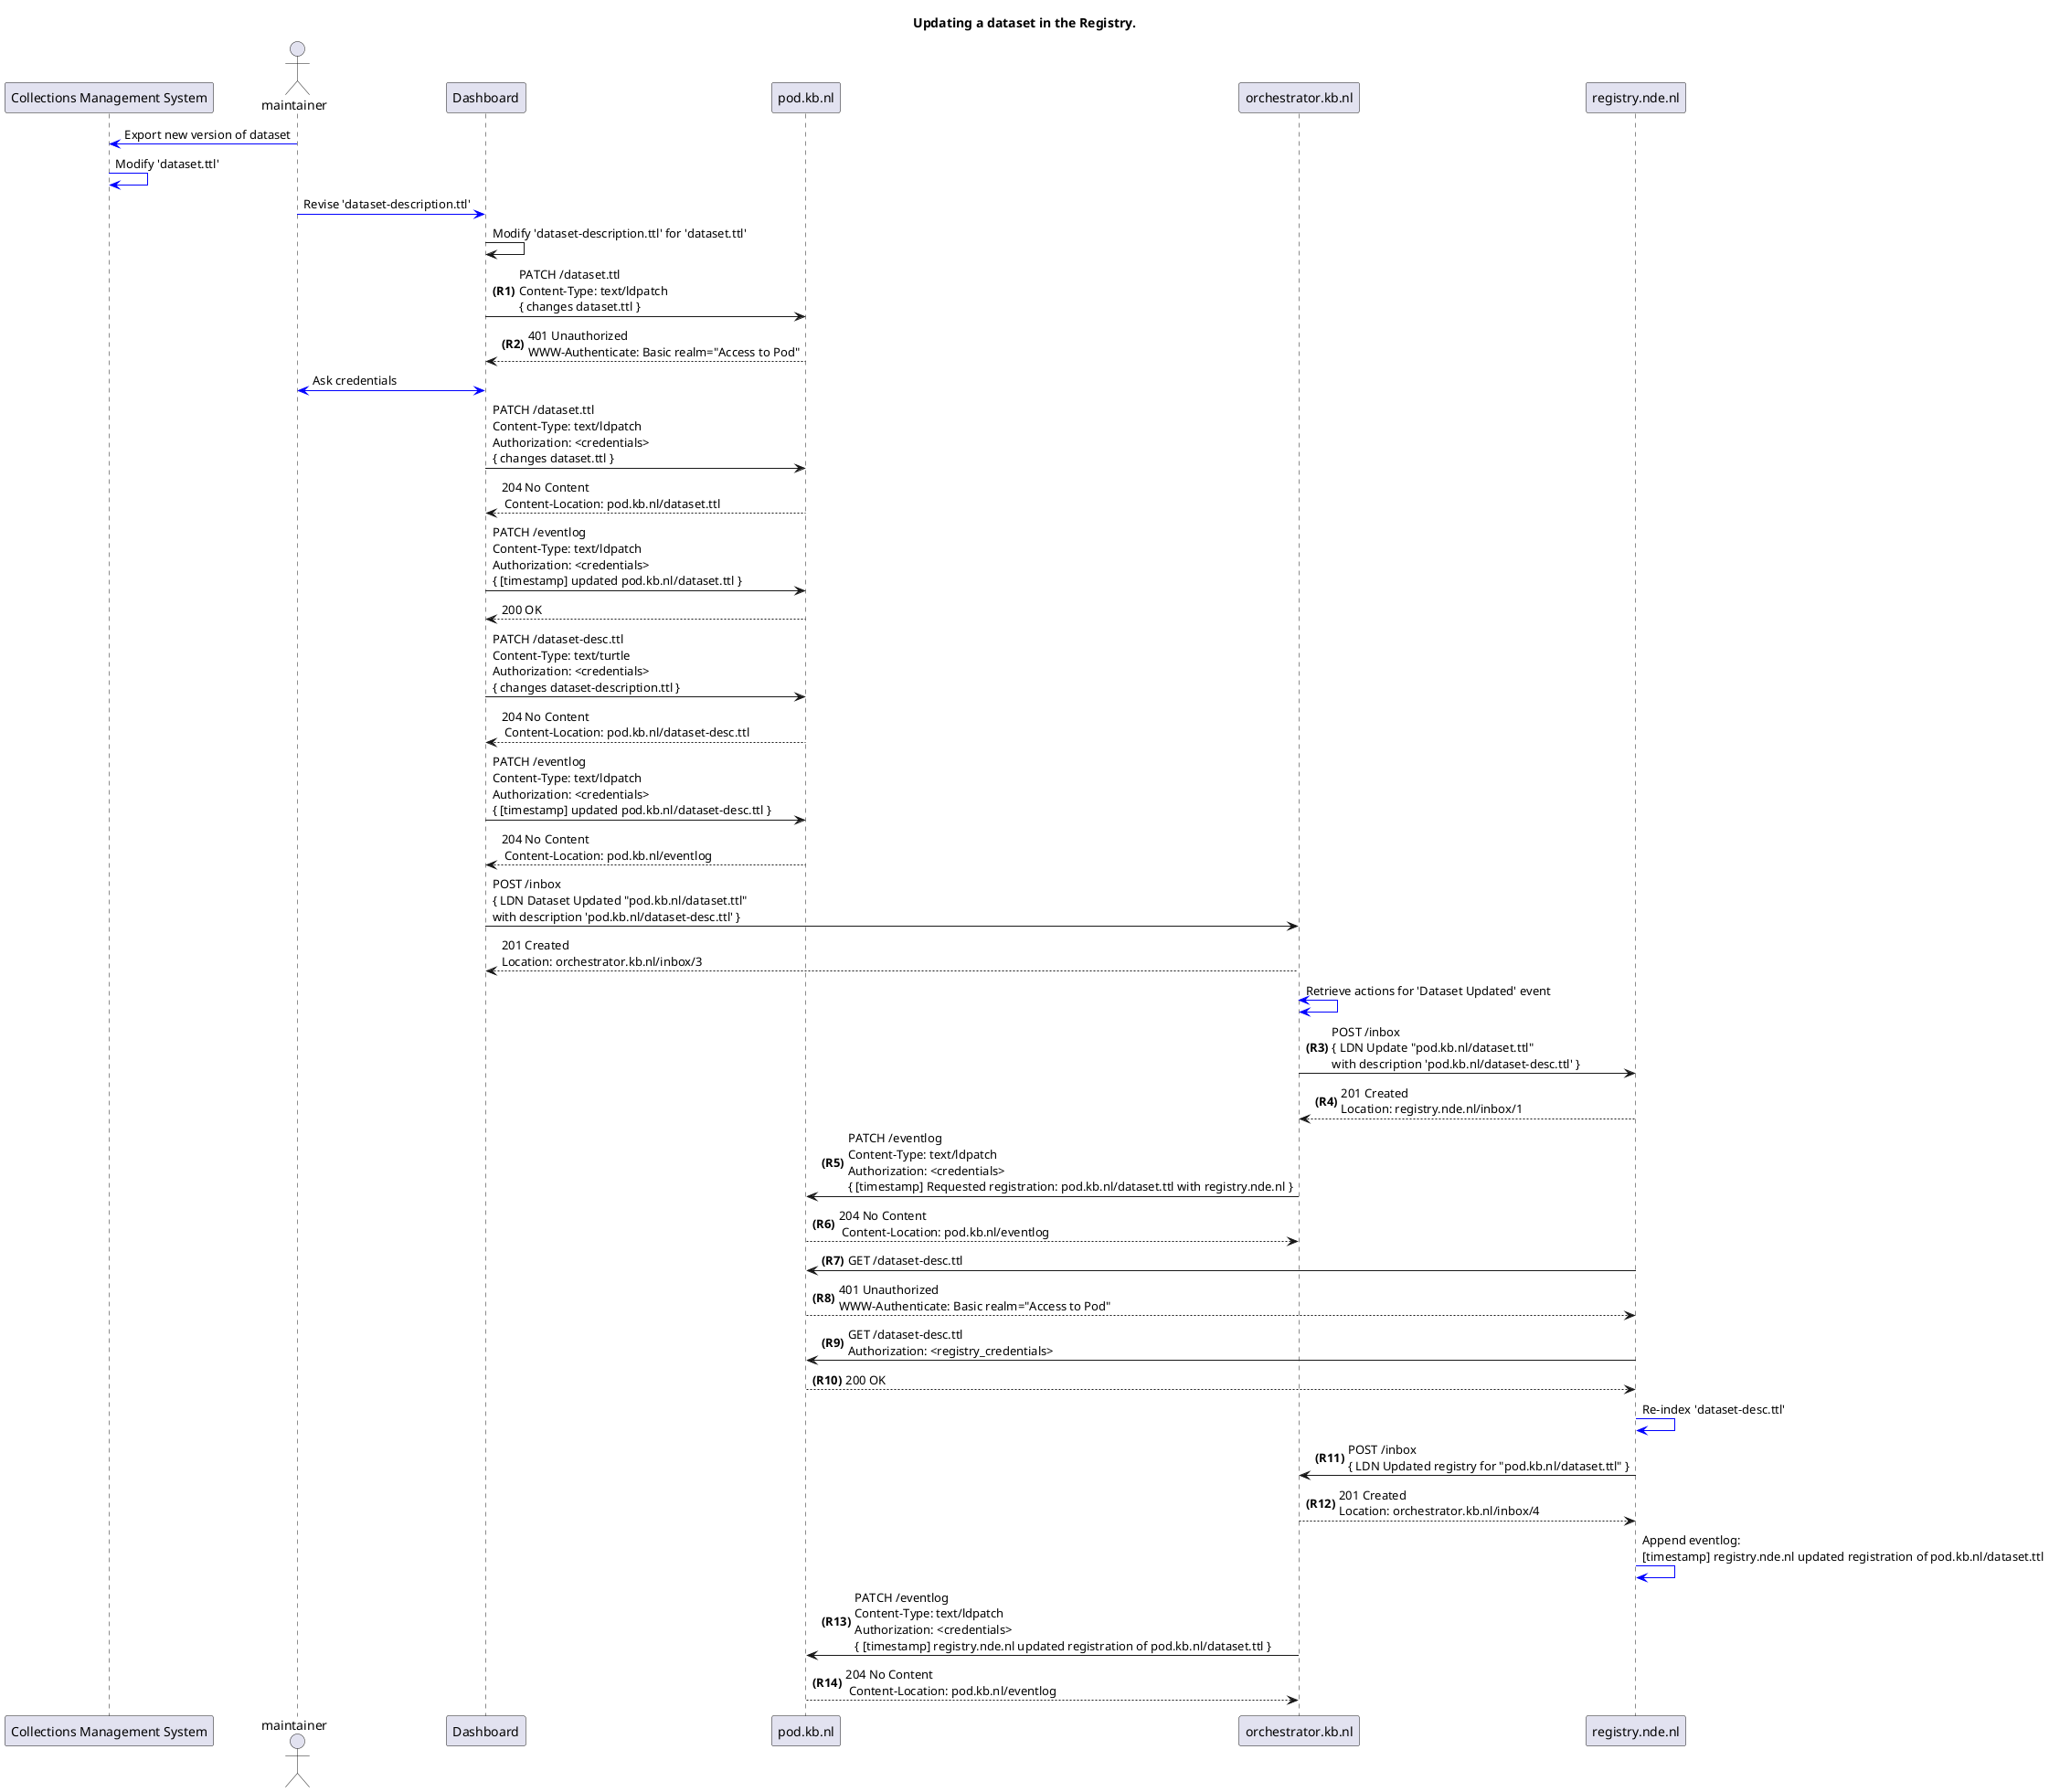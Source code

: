 @startuml

title
 Updating a dataset in the Registry.
end title


autonumber "<b>(R0)"
participant "Collections Management System" as CMS
actor maintainer as Maintainer 
participant Dashboard as D
participant pod.kb.nl as Pod
participant orchestrator.kb.nl as O
participant registry.nde.nl as R

autonumber stop
Maintainer -[#0000FF]> CMS: Export new version of dataset
CMS -[#0000FF]> CMS: Modify 'dataset.ttl'

Maintainer -[#0000FF]> D: Revise 'dataset-description.ttl'
D -> D: Modify 'dataset-description.ttl' for 'dataset.ttl'

autonumber resume
D -> Pod : PATCH /dataset.ttl\nContent-Type: text/ldpatch\n{ changes dataset.ttl }
D <-- Pod : 401 Unauthorized\nWWW-Authenticate: Basic realm="Access to Pod"
autonumber stop
D <-[#0000FF]> Maintainer : Ask credentials

D -> Pod : PATCH /dataset.ttl\nContent-Type: text/ldpatch\nAuthorization: <credentials>\n{ changes dataset.ttl }
D <-- Pod : 204 No Content\n Content-Location: pod.kb.nl/dataset.ttl

D -> Pod : PATCH /eventlog\nContent-Type: text/ldpatch\nAuthorization: <credentials>\n{ [timestamp] updated pod.kb.nl/dataset.ttl }
D <-- Pod : 200 OK

D -> Pod : PATCH /dataset-desc.ttl\nContent-Type: text/turtle\nAuthorization: <credentials>\n{ changes dataset-description.ttl }
D <-- Pod : 204 No Content\n Content-Location: pod.kb.nl/dataset-desc.ttl

D -> Pod : PATCH /eventlog\nContent-Type: text/ldpatch\nAuthorization: <credentials>\n{ [timestamp] updated pod.kb.nl/dataset-desc.ttl }
D <-- Pod : 204 No Content\n Content-Location: pod.kb.nl/eventlog

D -> O: POST /inbox\n{ LDN Dataset Updated "pod.kb.nl/dataset.ttl"\nwith description 'pod.kb.nl/dataset-desc.ttl' }
D <-- O: 201 Created\nLocation: orchestrator.kb.nl/inbox/3

autonumber stop
O <-[#0000FF]> O: Retrieve actions for 'Dataset Updated' event

autonumber resume
O -> R: POST /inbox\n{ LDN Update "pod.kb.nl/dataset.ttl"\nwith description 'pod.kb.nl/dataset-desc.ttl' }
O <-- R: 201 Created\nLocation: registry.nde.nl/inbox/1
O -> Pod : PATCH /eventlog\nContent-Type: text/ldpatch\nAuthorization: <credentials>\n{ [timestamp] Requested registration: pod.kb.nl/dataset.ttl with registry.nde.nl }
O <-- Pod : 204 No Content\n Content-Location: pod.kb.nl/eventlog

R -> Pod: GET /dataset-desc.ttl
R <-- Pod : 401 Unauthorized\nWWW-Authenticate: Basic realm="Access to Pod"
R -> Pod: GET /dataset-desc.ttl\nAuthorization: <registry_credentials>
R <-- Pod: 200 OK

autonumber stop
R -[#0000FF]> R: Re-index 'dataset-desc.ttl'

autonumber resume
R -> O: POST /inbox\n{ LDN Updated registry for "pod.kb.nl/dataset.ttl" }
R <-- O: 201 Created\nLocation: orchestrator.kb.nl/inbox/4

autonumber stop
R -[#0000FF]> R: Append eventlog:\n[timestamp] registry.nde.nl updated registration of pod.kb.nl/dataset.ttl

autonumber resume
O -> Pod : PATCH /eventlog\nContent-Type: text/ldpatch\nAuthorization: <credentials>\n{ [timestamp] registry.nde.nl updated registration of pod.kb.nl/dataset.ttl }
O <-- Pod : 204 No Content\n Content-Location: pod.kb.nl/eventlog

@enduml